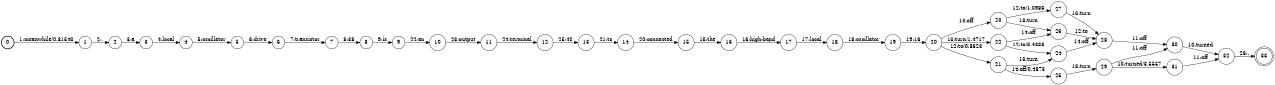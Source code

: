 digraph FST {
rankdir = LR;
size = "8.5,11";
label = "";
center = 1;
orientation = Portrait;
ranksep = "0.4";
nodesep = "0.25";
0 [label = "0", shape = circle, style = bold, fontsize = 14]
	0 -> 1 [label = "1:meanwhile/0.81543", fontsize = 14];
1 [label = "1", shape = circle, style = solid, fontsize = 14]
	1 -> 2 [label = "2:,", fontsize = 14];
2 [label = "2", shape = circle, style = solid, fontsize = 14]
	2 -> 3 [label = "3:a", fontsize = 14];
3 [label = "3", shape = circle, style = solid, fontsize = 14]
	3 -> 4 [label = "4:local", fontsize = 14];
4 [label = "4", shape = circle, style = solid, fontsize = 14]
	4 -> 5 [label = "5:oscillator", fontsize = 14];
5 [label = "5", shape = circle, style = solid, fontsize = 14]
	5 -> 6 [label = "6:drive", fontsize = 14];
6 [label = "6", shape = circle, style = solid, fontsize = 14]
	6 -> 7 [label = "7:transistor", fontsize = 14];
7 [label = "7", shape = circle, style = solid, fontsize = 14]
	7 -> 8 [label = "8:38", fontsize = 14];
8 [label = "8", shape = circle, style = solid, fontsize = 14]
	8 -> 9 [label = "9:is", fontsize = 14];
9 [label = "9", shape = circle, style = solid, fontsize = 14]
	9 -> 10 [label = "22:an", fontsize = 14];
10 [label = "10", shape = circle, style = solid, fontsize = 14]
	10 -> 11 [label = "23:output", fontsize = 14];
11 [label = "11", shape = circle, style = solid, fontsize = 14]
	11 -> 12 [label = "24:terminal", fontsize = 14];
12 [label = "12", shape = circle, style = solid, fontsize = 14]
	12 -> 13 [label = "25:40", fontsize = 14];
13 [label = "13", shape = circle, style = solid, fontsize = 14]
	13 -> 14 [label = "21:to", fontsize = 14];
14 [label = "14", shape = circle, style = solid, fontsize = 14]
	14 -> 15 [label = "20:connected", fontsize = 14];
15 [label = "15", shape = circle, style = solid, fontsize = 14]
	15 -> 16 [label = "15:the", fontsize = 14];
16 [label = "16", shape = circle, style = solid, fontsize = 14]
	16 -> 17 [label = "16:high-band", fontsize = 14];
17 [label = "17", shape = circle, style = solid, fontsize = 14]
	17 -> 18 [label = "17:local", fontsize = 14];
18 [label = "18", shape = circle, style = solid, fontsize = 14]
	18 -> 19 [label = "18:oscillator", fontsize = 14];
19 [label = "19", shape = circle, style = solid, fontsize = 14]
	19 -> 20 [label = "19:16", fontsize = 14];
20 [label = "20", shape = circle, style = solid, fontsize = 14]
	20 -> 22 [label = "13:turn/1.4717", fontsize = 14];
	20 -> 23 [label = "14:off", fontsize = 14];
	20 -> 21 [label = "12:to/0.8623", fontsize = 14];
21 [label = "21", shape = circle, style = solid, fontsize = 14]
	21 -> 24 [label = "13:turn", fontsize = 14];
	21 -> 25 [label = "14:off/0.4873", fontsize = 14];
22 [label = "22", shape = circle, style = solid, fontsize = 14]
	22 -> 26 [label = "14:off", fontsize = 14];
	22 -> 24 [label = "12:to/3.4336", fontsize = 14];
23 [label = "23", shape = circle, style = solid, fontsize = 14]
	23 -> 26 [label = "13:turn", fontsize = 14];
	23 -> 27 [label = "12:to/1.0986", fontsize = 14];
24 [label = "24", shape = circle, style = solid, fontsize = 14]
	24 -> 28 [label = "14:off", fontsize = 14];
25 [label = "25", shape = circle, style = solid, fontsize = 14]
	25 -> 29 [label = "13:turn", fontsize = 14];
26 [label = "26", shape = circle, style = solid, fontsize = 14]
	26 -> 28 [label = "12:to", fontsize = 14];
27 [label = "27", shape = circle, style = solid, fontsize = 14]
	27 -> 28 [label = "13:turn", fontsize = 14];
28 [label = "28", shape = circle, style = solid, fontsize = 14]
	28 -> 30 [label = "11:off", fontsize = 14];
29 [label = "29", shape = circle, style = solid, fontsize = 14]
	29 -> 31 [label = "10:turned/3.5557", fontsize = 14];
	29 -> 30 [label = "11:off", fontsize = 14];
30 [label = "30", shape = circle, style = solid, fontsize = 14]
	30 -> 32 [label = "10:turned", fontsize = 14];
31 [label = "31", shape = circle, style = solid, fontsize = 14]
	31 -> 32 [label = "11:off", fontsize = 14];
32 [label = "32", shape = circle, style = solid, fontsize = 14]
	32 -> 33 [label = "26:.", fontsize = 14];
33 [label = "33", shape = doublecircle, style = solid, fontsize = 14]
}
